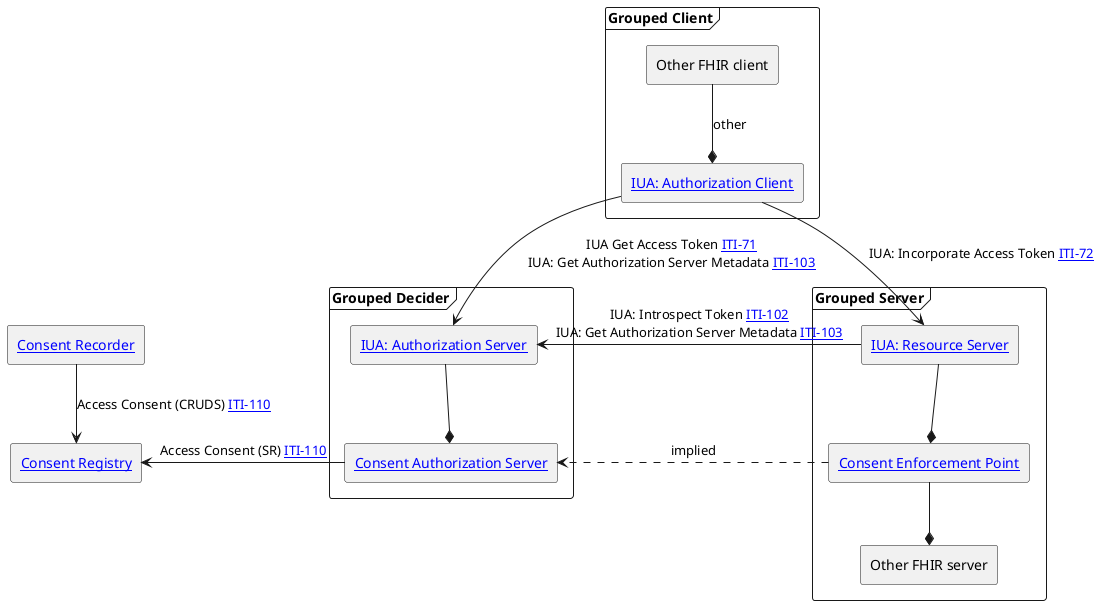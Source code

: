 @startuml
skinparam svgDimensionStyle false
agent "[[#consentRecorder Consent Recorder]]" as capture
agent "[[#consentRegistry Consent Registry]]" as registry
capture -down-> registry : "Access Consent (CRUDS) [[ITI-110.html ITI-110]]"

frame "Grouped Decider" {
agent decider [
[[https://profiles.ihe.net/ITI/IUA/index.html#34112-authorization-server IUA: Authorization Server]]
] 
agent cdecider [
[[#consentAuthorizationServer Consent Authorization Server]]
] 
decider -down-* cdecider
}
cdecider -left-> registry: "Access Consent (SR) [[ITI-110.html ITI-110]]"


frame "Grouped Client" {
agent "Other FHIR client" as otherClient
agent "[[https://profiles.ihe.net/ITI/IUA/index.html#34111-authorization-client IUA: Authorization Client]]" as client 
}
frame "Grouped Server" {
agent enforcer [
[[https://profiles.ihe.net/ITI/IUA/index.html#34113-resource-server IUA: Resource Server]]
]
agent cenforcer [
[[#consentEnforcementPoint Consent Enforcement Point]]
]
agent "Other FHIR server" as otherServer
enforcer -down-* cenforcer
cenforcer -down-* otherServer
}

otherClient -down-* client: "other"
client -down-> decider : "IUA Get Access Token [[https://profiles.ihe.net/ITI/IUA/index.html#371-get-access-token-iti-71 ITI-71]]\nIUA: Get Authorization Server Metadata [[https://profiles.ihe.net/ITI/IUA/index.html#3103-get-authorization-server-metadata-iti-103 ITI-103]]"

client -down-> enforcer : "IUA: Incorporate Access Token [[https://profiles.ihe.net/ITI/IUA/index.html#372-incorporate-access-token-iti-72 ITI-72]]"
decider <-right- enforcer : "IUA: Introspect Token [[https://profiles.ihe.net/ITI/IUA/index.html#3102-introspect-token-iti-102 ITI-102]]\nIUA: Get Authorization Server Metadata [[https://profiles.ihe.net/ITI/IUA/index.html#3103-get-authorization-server-metadata-iti-103 ITI-103]]"
cdecider <.left. cenforcer : implied
@enduml
